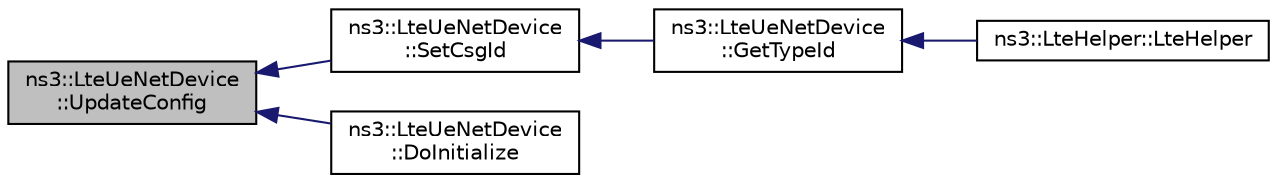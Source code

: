 digraph "ns3::LteUeNetDevice::UpdateConfig"
{
  edge [fontname="Helvetica",fontsize="10",labelfontname="Helvetica",labelfontsize="10"];
  node [fontname="Helvetica",fontsize="10",shape=record];
  rankdir="LR";
  Node1 [label="ns3::LteUeNetDevice\l::UpdateConfig",height=0.2,width=0.4,color="black", fillcolor="grey75", style="filled", fontcolor="black"];
  Node1 -> Node2 [dir="back",color="midnightblue",fontsize="10",style="solid"];
  Node2 [label="ns3::LteUeNetDevice\l::SetCsgId",height=0.2,width=0.4,color="black", fillcolor="white", style="filled",URL="$d4/d93/classns3_1_1LteUeNetDevice.html#a96e1a8cb85a7bd42dfce4f439a4295b2",tooltip="Enlist the UE device as a member of a particular CSG. "];
  Node2 -> Node3 [dir="back",color="midnightblue",fontsize="10",style="solid"];
  Node3 [label="ns3::LteUeNetDevice\l::GetTypeId",height=0.2,width=0.4,color="black", fillcolor="white", style="filled",URL="$d4/d93/classns3_1_1LteUeNetDevice.html#a700863f457ad4c1133324e8c7a025f66"];
  Node3 -> Node4 [dir="back",color="midnightblue",fontsize="10",style="solid"];
  Node4 [label="ns3::LteHelper::LteHelper",height=0.2,width=0.4,color="black", fillcolor="white", style="filled",URL="$d6/d63/classns3_1_1LteHelper.html#ae74415a950dd03cd60e37faf5d5210b8"];
  Node1 -> Node5 [dir="back",color="midnightblue",fontsize="10",style="solid"];
  Node5 [label="ns3::LteUeNetDevice\l::DoInitialize",height=0.2,width=0.4,color="black", fillcolor="white", style="filled",URL="$d4/d93/classns3_1_1LteUeNetDevice.html#a6c883da6fa862a13427d3e25053d23cf"];
}
